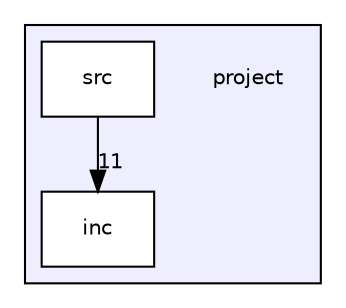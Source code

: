 digraph "/home/michal/Documents/GIT_REPOS/II-SEM-KPO/4: Dron podwodny/project" {
  compound=true
  node [ fontsize="10", fontname="Helvetica"];
  edge [ labelfontsize="10", labelfontname="Helvetica"];
  subgraph clusterdir_167790342fb55959539d550b874be046 {
    graph [ bgcolor="#eeeeff", pencolor="black", label="" URL="dir_167790342fb55959539d550b874be046.html"];
    dir_167790342fb55959539d550b874be046 [shape=plaintext label="project"];
    dir_0e6a83f483eb86bac30676662de98147 [shape=box label="inc" color="black" fillcolor="white" style="filled" URL="dir_0e6a83f483eb86bac30676662de98147.html"];
    dir_f77a644fded742ea05ed17fa0fdf6fe1 [shape=box label="src" color="black" fillcolor="white" style="filled" URL="dir_f77a644fded742ea05ed17fa0fdf6fe1.html"];
  }
  dir_f77a644fded742ea05ed17fa0fdf6fe1->dir_0e6a83f483eb86bac30676662de98147 [headlabel="11", labeldistance=1.5 headhref="dir_000002_000001.html"];
}
